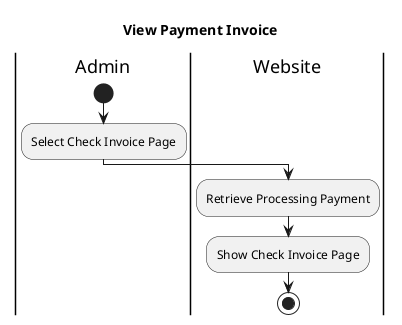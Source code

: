 @startuml
title View Payment Invoice
|Admin|
start
:Select Check Invoice Page;
|Website|
:Retrieve Processing Payment;
:Show Check Invoice Page;
stop
@enduml